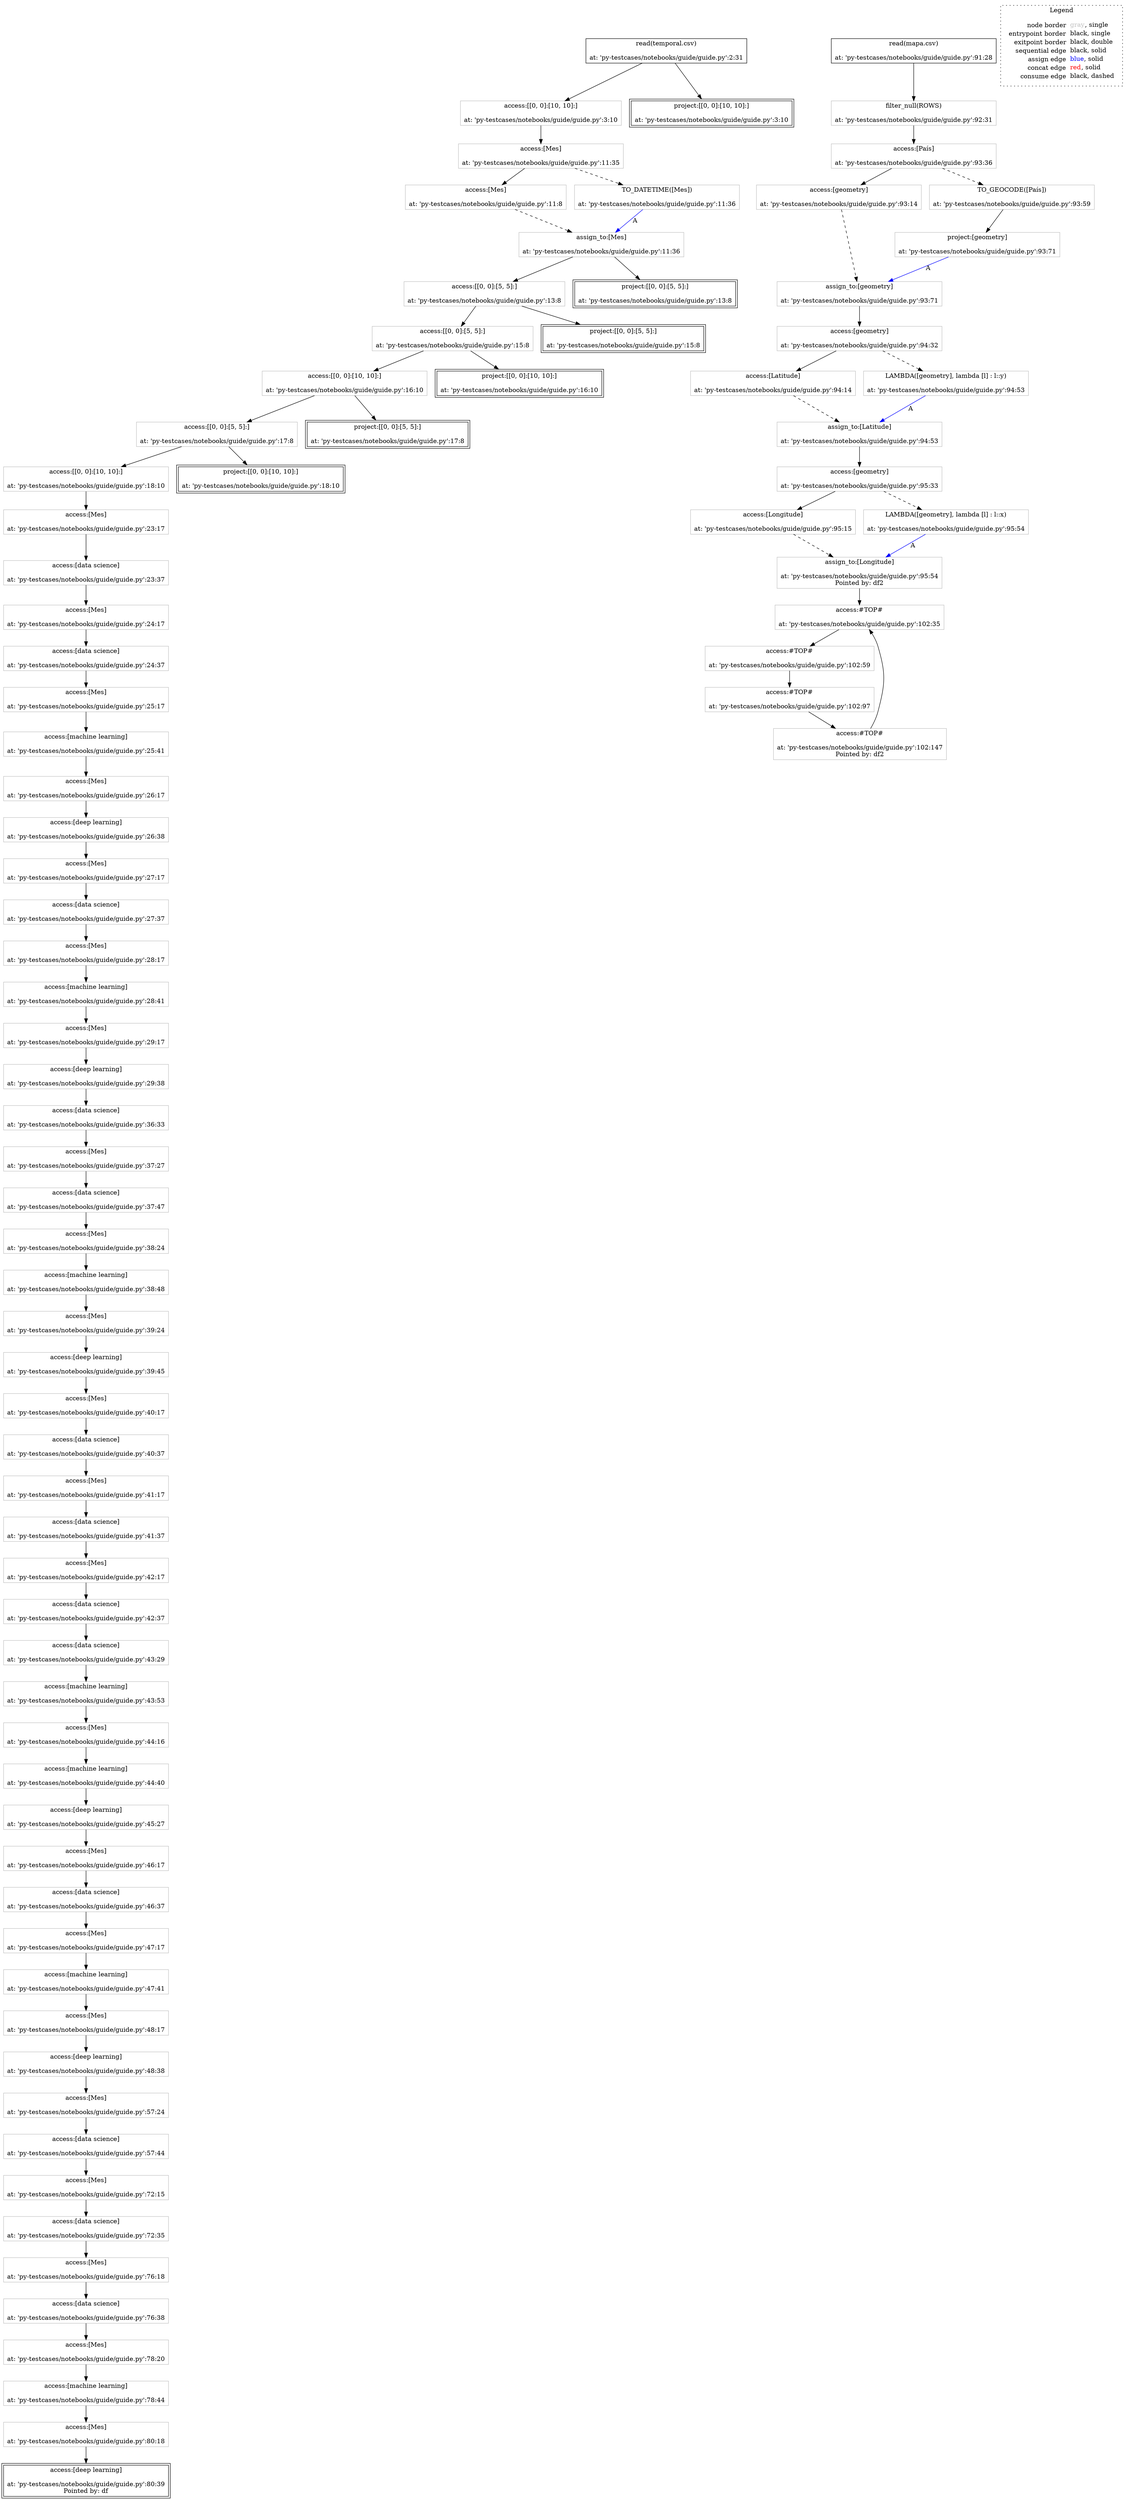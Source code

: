 digraph {
	"node84" [shape="rect",color="black",label=<read(temporal.csv)<BR/><BR/>at: 'py-testcases/notebooks/guide/guide.py':2:31>];
	"node85" [shape="rect",color="gray",label=<access:[[0, 0]:[10, 10]:]<BR/><BR/>at: 'py-testcases/notebooks/guide/guide.py':3:10>];
	"node86" [shape="rect",color="black",peripheries="2",label=<project:[[0, 0]:[10, 10]:]<BR/><BR/>at: 'py-testcases/notebooks/guide/guide.py':3:10>];
	"node87" [shape="rect",color="gray",label=<access:[Mes]<BR/><BR/>at: 'py-testcases/notebooks/guide/guide.py':11:8>];
	"node88" [shape="rect",color="gray",label=<access:[Mes]<BR/><BR/>at: 'py-testcases/notebooks/guide/guide.py':11:35>];
	"node89" [shape="rect",color="gray",label=<assign_to:[Mes]<BR/><BR/>at: 'py-testcases/notebooks/guide/guide.py':11:36>];
	"node90" [shape="rect",color="gray",label=<TO_DATETIME([Mes])<BR/><BR/>at: 'py-testcases/notebooks/guide/guide.py':11:36>];
	"node91" [shape="rect",color="gray",label=<access:[[0, 0]:[5, 5]:]<BR/><BR/>at: 'py-testcases/notebooks/guide/guide.py':13:8>];
	"node92" [shape="rect",color="black",peripheries="2",label=<project:[[0, 0]:[5, 5]:]<BR/><BR/>at: 'py-testcases/notebooks/guide/guide.py':13:8>];
	"node93" [shape="rect",color="gray",label=<access:[[0, 0]:[5, 5]:]<BR/><BR/>at: 'py-testcases/notebooks/guide/guide.py':15:8>];
	"node94" [shape="rect",color="black",peripheries="2",label=<project:[[0, 0]:[5, 5]:]<BR/><BR/>at: 'py-testcases/notebooks/guide/guide.py':15:8>];
	"node95" [shape="rect",color="gray",label=<access:[[0, 0]:[10, 10]:]<BR/><BR/>at: 'py-testcases/notebooks/guide/guide.py':16:10>];
	"node96" [shape="rect",color="black",peripheries="2",label=<project:[[0, 0]:[10, 10]:]<BR/><BR/>at: 'py-testcases/notebooks/guide/guide.py':16:10>];
	"node97" [shape="rect",color="gray",label=<access:[[0, 0]:[5, 5]:]<BR/><BR/>at: 'py-testcases/notebooks/guide/guide.py':17:8>];
	"node98" [shape="rect",color="black",peripheries="2",label=<project:[[0, 0]:[5, 5]:]<BR/><BR/>at: 'py-testcases/notebooks/guide/guide.py':17:8>];
	"node99" [shape="rect",color="gray",label=<access:[[0, 0]:[10, 10]:]<BR/><BR/>at: 'py-testcases/notebooks/guide/guide.py':18:10>];
	"node100" [shape="rect",color="black",peripheries="2",label=<project:[[0, 0]:[10, 10]:]<BR/><BR/>at: 'py-testcases/notebooks/guide/guide.py':18:10>];
	"node101" [shape="rect",color="gray",label=<access:[Mes]<BR/><BR/>at: 'py-testcases/notebooks/guide/guide.py':23:17>];
	"node102" [shape="rect",color="gray",label=<access:[data science]<BR/><BR/>at: 'py-testcases/notebooks/guide/guide.py':23:37>];
	"node103" [shape="rect",color="gray",label=<access:[Mes]<BR/><BR/>at: 'py-testcases/notebooks/guide/guide.py':24:17>];
	"node104" [shape="rect",color="gray",label=<access:[data science]<BR/><BR/>at: 'py-testcases/notebooks/guide/guide.py':24:37>];
	"node105" [shape="rect",color="gray",label=<access:[Mes]<BR/><BR/>at: 'py-testcases/notebooks/guide/guide.py':25:17>];
	"node106" [shape="rect",color="gray",label=<access:[machine learning]<BR/><BR/>at: 'py-testcases/notebooks/guide/guide.py':25:41>];
	"node107" [shape="rect",color="gray",label=<access:[Mes]<BR/><BR/>at: 'py-testcases/notebooks/guide/guide.py':26:17>];
	"node108" [shape="rect",color="gray",label=<access:[deep learning]<BR/><BR/>at: 'py-testcases/notebooks/guide/guide.py':26:38>];
	"node109" [shape="rect",color="gray",label=<access:[Mes]<BR/><BR/>at: 'py-testcases/notebooks/guide/guide.py':27:17>];
	"node110" [shape="rect",color="gray",label=<access:[data science]<BR/><BR/>at: 'py-testcases/notebooks/guide/guide.py':27:37>];
	"node111" [shape="rect",color="gray",label=<access:[Mes]<BR/><BR/>at: 'py-testcases/notebooks/guide/guide.py':28:17>];
	"node112" [shape="rect",color="gray",label=<access:[machine learning]<BR/><BR/>at: 'py-testcases/notebooks/guide/guide.py':28:41>];
	"node113" [shape="rect",color="gray",label=<access:[Mes]<BR/><BR/>at: 'py-testcases/notebooks/guide/guide.py':29:17>];
	"node114" [shape="rect",color="gray",label=<access:[deep learning]<BR/><BR/>at: 'py-testcases/notebooks/guide/guide.py':29:38>];
	"node115" [shape="rect",color="gray",label=<access:[data science]<BR/><BR/>at: 'py-testcases/notebooks/guide/guide.py':36:33>];
	"node116" [shape="rect",color="gray",label=<access:[Mes]<BR/><BR/>at: 'py-testcases/notebooks/guide/guide.py':37:27>];
	"node117" [shape="rect",color="gray",label=<access:[data science]<BR/><BR/>at: 'py-testcases/notebooks/guide/guide.py':37:47>];
	"node118" [shape="rect",color="gray",label=<access:[Mes]<BR/><BR/>at: 'py-testcases/notebooks/guide/guide.py':38:24>];
	"node119" [shape="rect",color="gray",label=<access:[machine learning]<BR/><BR/>at: 'py-testcases/notebooks/guide/guide.py':38:48>];
	"node120" [shape="rect",color="gray",label=<access:[Mes]<BR/><BR/>at: 'py-testcases/notebooks/guide/guide.py':39:24>];
	"node121" [shape="rect",color="gray",label=<access:[deep learning]<BR/><BR/>at: 'py-testcases/notebooks/guide/guide.py':39:45>];
	"node122" [shape="rect",color="gray",label=<access:[Mes]<BR/><BR/>at: 'py-testcases/notebooks/guide/guide.py':40:17>];
	"node123" [shape="rect",color="gray",label=<access:[data science]<BR/><BR/>at: 'py-testcases/notebooks/guide/guide.py':40:37>];
	"node124" [shape="rect",color="gray",label=<access:[Mes]<BR/><BR/>at: 'py-testcases/notebooks/guide/guide.py':41:17>];
	"node125" [shape="rect",color="gray",label=<access:[data science]<BR/><BR/>at: 'py-testcases/notebooks/guide/guide.py':41:37>];
	"node126" [shape="rect",color="gray",label=<access:[Mes]<BR/><BR/>at: 'py-testcases/notebooks/guide/guide.py':42:17>];
	"node127" [shape="rect",color="gray",label=<access:[data science]<BR/><BR/>at: 'py-testcases/notebooks/guide/guide.py':42:37>];
	"node128" [shape="rect",color="gray",label=<access:[data science]<BR/><BR/>at: 'py-testcases/notebooks/guide/guide.py':43:29>];
	"node129" [shape="rect",color="gray",label=<access:[machine learning]<BR/><BR/>at: 'py-testcases/notebooks/guide/guide.py':43:53>];
	"node130" [shape="rect",color="gray",label=<access:[Mes]<BR/><BR/>at: 'py-testcases/notebooks/guide/guide.py':44:16>];
	"node131" [shape="rect",color="gray",label=<access:[machine learning]<BR/><BR/>at: 'py-testcases/notebooks/guide/guide.py':44:40>];
	"node132" [shape="rect",color="gray",label=<access:[deep learning]<BR/><BR/>at: 'py-testcases/notebooks/guide/guide.py':45:27>];
	"node133" [shape="rect",color="gray",label=<access:[Mes]<BR/><BR/>at: 'py-testcases/notebooks/guide/guide.py':46:17>];
	"node134" [shape="rect",color="gray",label=<access:[data science]<BR/><BR/>at: 'py-testcases/notebooks/guide/guide.py':46:37>];
	"node135" [shape="rect",color="gray",label=<access:[Mes]<BR/><BR/>at: 'py-testcases/notebooks/guide/guide.py':47:17>];
	"node136" [shape="rect",color="gray",label=<access:[machine learning]<BR/><BR/>at: 'py-testcases/notebooks/guide/guide.py':47:41>];
	"node137" [shape="rect",color="gray",label=<access:[Mes]<BR/><BR/>at: 'py-testcases/notebooks/guide/guide.py':48:17>];
	"node138" [shape="rect",color="gray",label=<access:[deep learning]<BR/><BR/>at: 'py-testcases/notebooks/guide/guide.py':48:38>];
	"node139" [shape="rect",color="gray",label=<access:[Mes]<BR/><BR/>at: 'py-testcases/notebooks/guide/guide.py':57:24>];
	"node140" [shape="rect",color="gray",label=<access:[data science]<BR/><BR/>at: 'py-testcases/notebooks/guide/guide.py':57:44>];
	"node141" [shape="rect",color="gray",label=<access:[Mes]<BR/><BR/>at: 'py-testcases/notebooks/guide/guide.py':72:15>];
	"node142" [shape="rect",color="gray",label=<access:[data science]<BR/><BR/>at: 'py-testcases/notebooks/guide/guide.py':72:35>];
	"node143" [shape="rect",color="gray",label=<access:[Mes]<BR/><BR/>at: 'py-testcases/notebooks/guide/guide.py':76:18>];
	"node144" [shape="rect",color="gray",label=<access:[data science]<BR/><BR/>at: 'py-testcases/notebooks/guide/guide.py':76:38>];
	"node145" [shape="rect",color="gray",label=<access:[Mes]<BR/><BR/>at: 'py-testcases/notebooks/guide/guide.py':78:20>];
	"node146" [shape="rect",color="gray",label=<access:[machine learning]<BR/><BR/>at: 'py-testcases/notebooks/guide/guide.py':78:44>];
	"node147" [shape="rect",color="gray",label=<access:[Mes]<BR/><BR/>at: 'py-testcases/notebooks/guide/guide.py':80:18>];
	"node148" [shape="rect",color="black",peripheries="2",label=<access:[deep learning]<BR/><BR/>at: 'py-testcases/notebooks/guide/guide.py':80:39<BR/>Pointed by: df>];
	"node149" [shape="rect",color="black",label=<read(mapa.csv)<BR/><BR/>at: 'py-testcases/notebooks/guide/guide.py':91:28>];
	"node150" [shape="rect",color="gray",label=<filter_null(ROWS)<BR/><BR/>at: 'py-testcases/notebooks/guide/guide.py':92:31>];
	"node151" [shape="rect",color="gray",label=<access:[geometry]<BR/><BR/>at: 'py-testcases/notebooks/guide/guide.py':93:14>];
	"node152" [shape="rect",color="gray",label=<access:[Pa&iacute;s]<BR/><BR/>at: 'py-testcases/notebooks/guide/guide.py':93:36>];
	"node153" [shape="rect",color="gray",label=<TO_GEOCODE([Pa&iacute;s])<BR/><BR/>at: 'py-testcases/notebooks/guide/guide.py':93:59>];
	"node154" [shape="rect",color="gray",label=<assign_to:[geometry]<BR/><BR/>at: 'py-testcases/notebooks/guide/guide.py':93:71>];
	"node155" [shape="rect",color="gray",label=<project:[geometry]<BR/><BR/>at: 'py-testcases/notebooks/guide/guide.py':93:71>];
	"node156" [shape="rect",color="gray",label=<access:[Latitude]<BR/><BR/>at: 'py-testcases/notebooks/guide/guide.py':94:14>];
	"node157" [shape="rect",color="gray",label=<access:[geometry]<BR/><BR/>at: 'py-testcases/notebooks/guide/guide.py':94:32>];
	"node158" [shape="rect",color="gray",label=<assign_to:[Latitude]<BR/><BR/>at: 'py-testcases/notebooks/guide/guide.py':94:53>];
	"node159" [shape="rect",color="gray",label=<LAMBDA([geometry], lambda [l] : l::y)<BR/><BR/>at: 'py-testcases/notebooks/guide/guide.py':94:53>];
	"node160" [shape="rect",color="gray",label=<access:[Longitude]<BR/><BR/>at: 'py-testcases/notebooks/guide/guide.py':95:15>];
	"node161" [shape="rect",color="gray",label=<access:[geometry]<BR/><BR/>at: 'py-testcases/notebooks/guide/guide.py':95:33>];
	"node162" [shape="rect",color="gray",label=<assign_to:[Longitude]<BR/><BR/>at: 'py-testcases/notebooks/guide/guide.py':95:54<BR/>Pointed by: df2>];
	"node163" [shape="rect",color="gray",label=<LAMBDA([geometry], lambda [l] : l::x)<BR/><BR/>at: 'py-testcases/notebooks/guide/guide.py':95:54>];
	"node164" [shape="rect",color="gray",label=<access:#TOP#<BR/><BR/>at: 'py-testcases/notebooks/guide/guide.py':102:35>];
	"node165" [shape="rect",color="gray",label=<access:#TOP#<BR/><BR/>at: 'py-testcases/notebooks/guide/guide.py':102:59>];
	"node166" [shape="rect",color="gray",label=<access:#TOP#<BR/><BR/>at: 'py-testcases/notebooks/guide/guide.py':102:97>];
	"node167" [shape="rect",color="gray",label=<access:#TOP#<BR/><BR/>at: 'py-testcases/notebooks/guide/guide.py':102:147<BR/>Pointed by: df2>];
	"node84" -> "node85" [color="black"];
	"node84" -> "node86" [color="black"];
	"node85" -> "node88" [color="black"];
	"node87" -> "node89" [color="black",style="dashed"];
	"node88" -> "node87" [color="black"];
	"node88" -> "node90" [color="black",style="dashed"];
	"node89" -> "node91" [color="black"];
	"node89" -> "node92" [color="black"];
	"node90" -> "node89" [color="blue",label=A];
	"node91" -> "node93" [color="black"];
	"node91" -> "node94" [color="black"];
	"node93" -> "node95" [color="black"];
	"node93" -> "node96" [color="black"];
	"node95" -> "node97" [color="black"];
	"node95" -> "node98" [color="black"];
	"node97" -> "node99" [color="black"];
	"node97" -> "node100" [color="black"];
	"node99" -> "node101" [color="black"];
	"node101" -> "node102" [color="black"];
	"node102" -> "node103" [color="black"];
	"node103" -> "node104" [color="black"];
	"node104" -> "node105" [color="black"];
	"node105" -> "node106" [color="black"];
	"node106" -> "node107" [color="black"];
	"node107" -> "node108" [color="black"];
	"node108" -> "node109" [color="black"];
	"node109" -> "node110" [color="black"];
	"node110" -> "node111" [color="black"];
	"node111" -> "node112" [color="black"];
	"node112" -> "node113" [color="black"];
	"node113" -> "node114" [color="black"];
	"node114" -> "node115" [color="black"];
	"node115" -> "node116" [color="black"];
	"node116" -> "node117" [color="black"];
	"node117" -> "node118" [color="black"];
	"node118" -> "node119" [color="black"];
	"node119" -> "node120" [color="black"];
	"node120" -> "node121" [color="black"];
	"node121" -> "node122" [color="black"];
	"node122" -> "node123" [color="black"];
	"node123" -> "node124" [color="black"];
	"node124" -> "node125" [color="black"];
	"node125" -> "node126" [color="black"];
	"node126" -> "node127" [color="black"];
	"node127" -> "node128" [color="black"];
	"node128" -> "node129" [color="black"];
	"node129" -> "node130" [color="black"];
	"node130" -> "node131" [color="black"];
	"node131" -> "node132" [color="black"];
	"node132" -> "node133" [color="black"];
	"node133" -> "node134" [color="black"];
	"node134" -> "node135" [color="black"];
	"node135" -> "node136" [color="black"];
	"node136" -> "node137" [color="black"];
	"node137" -> "node138" [color="black"];
	"node138" -> "node139" [color="black"];
	"node139" -> "node140" [color="black"];
	"node140" -> "node141" [color="black"];
	"node141" -> "node142" [color="black"];
	"node142" -> "node143" [color="black"];
	"node143" -> "node144" [color="black"];
	"node144" -> "node145" [color="black"];
	"node145" -> "node146" [color="black"];
	"node146" -> "node147" [color="black"];
	"node147" -> "node148" [color="black"];
	"node149" -> "node150" [color="black"];
	"node150" -> "node152" [color="black"];
	"node151" -> "node154" [color="black",style="dashed"];
	"node152" -> "node151" [color="black"];
	"node152" -> "node153" [color="black",style="dashed"];
	"node153" -> "node155" [color="black"];
	"node154" -> "node157" [color="black"];
	"node155" -> "node154" [color="blue",label=A];
	"node156" -> "node158" [color="black",style="dashed"];
	"node157" -> "node156" [color="black"];
	"node157" -> "node159" [color="black",style="dashed"];
	"node158" -> "node161" [color="black"];
	"node159" -> "node158" [color="blue",label=A];
	"node160" -> "node162" [color="black",style="dashed"];
	"node161" -> "node160" [color="black"];
	"node161" -> "node163" [color="black",style="dashed"];
	"node162" -> "node164" [color="black"];
	"node163" -> "node162" [color="blue",label=A];
	"node164" -> "node165" [color="black"];
	"node165" -> "node166" [color="black"];
	"node166" -> "node167" [color="black"];
	"node167" -> "node164" [color="black"];
subgraph cluster_legend {
	label="Legend";
	style=dotted;
	node [shape=plaintext];
	"legend" [label=<<table border="0" cellpadding="2" cellspacing="0" cellborder="0"><tr><td align="right">node border&nbsp;</td><td align="left"><font color="gray">gray</font>, single</td></tr><tr><td align="right">entrypoint border&nbsp;</td><td align="left"><font color="black">black</font>, single</td></tr><tr><td align="right">exitpoint border&nbsp;</td><td align="left"><font color="black">black</font>, double</td></tr><tr><td align="right">sequential edge&nbsp;</td><td align="left"><font color="black">black</font>, solid</td></tr><tr><td align="right">assign edge&nbsp;</td><td align="left"><font color="blue">blue</font>, solid</td></tr><tr><td align="right">concat edge&nbsp;</td><td align="left"><font color="red">red</font>, solid</td></tr><tr><td align="right">consume edge&nbsp;</td><td align="left"><font color="black">black</font>, dashed</td></tr></table>>];
}

}
